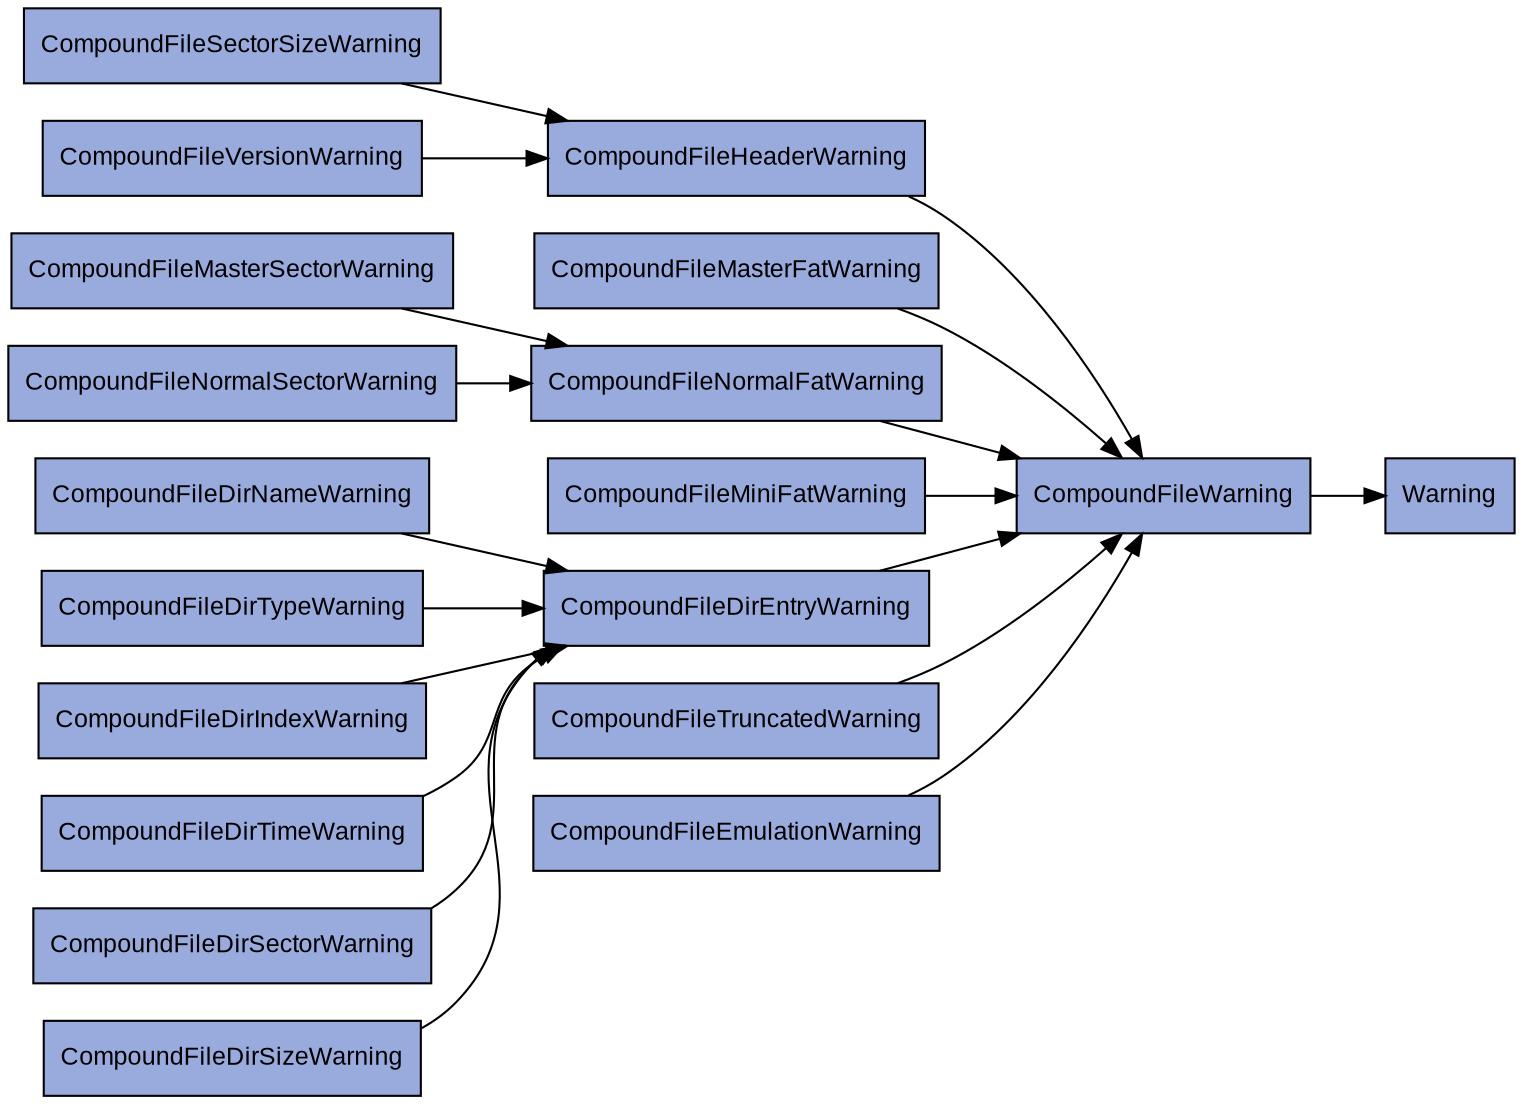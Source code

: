 digraph G {
    graph [rankdir="LR"];

    node [shape=rect,style=filled,color="#000000",fillcolor="#99aadd",fontname=Arial,fontsize=12.0];
    CompoundFileWarning->Warning;
    CompoundFileHeaderWarning->CompoundFileWarning;
    CompoundFileMasterFatWarning->CompoundFileWarning;
    CompoundFileNormalFatWarning->CompoundFileWarning;
    CompoundFileMiniFatWarning->CompoundFileWarning;
    CompoundFileDirEntryWarning->CompoundFileWarning;
    CompoundFileSectorSizeWarning->CompoundFileHeaderWarning;
    CompoundFileVersionWarning->CompoundFileHeaderWarning;
    CompoundFileMasterSectorWarning->CompoundFileNormalFatWarning;
    CompoundFileNormalSectorWarning->CompoundFileNormalFatWarning;
    CompoundFileDirNameWarning->CompoundFileDirEntryWarning;
    CompoundFileDirTypeWarning->CompoundFileDirEntryWarning;
    CompoundFileDirIndexWarning->CompoundFileDirEntryWarning;
    CompoundFileDirTimeWarning->CompoundFileDirEntryWarning;
    CompoundFileDirSectorWarning->CompoundFileDirEntryWarning;
    CompoundFileDirSizeWarning->CompoundFileDirEntryWarning;
    CompoundFileTruncatedWarning->CompoundFileWarning;
    CompoundFileEmulationWarning->CompoundFileWarning;
}
